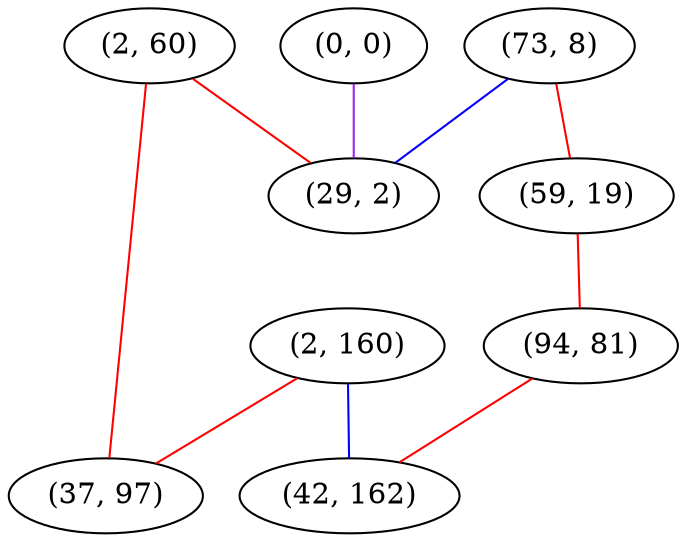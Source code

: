 graph "" {
"(0, 0)";
"(2, 60)";
"(73, 8)";
"(59, 19)";
"(2, 160)";
"(94, 81)";
"(29, 2)";
"(37, 97)";
"(42, 162)";
"(0, 0)" -- "(29, 2)"  [color=purple, key=0, weight=4];
"(2, 60)" -- "(37, 97)"  [color=red, key=0, weight=1];
"(2, 60)" -- "(29, 2)"  [color=red, key=0, weight=1];
"(73, 8)" -- "(29, 2)"  [color=blue, key=0, weight=3];
"(73, 8)" -- "(59, 19)"  [color=red, key=0, weight=1];
"(59, 19)" -- "(94, 81)"  [color=red, key=0, weight=1];
"(2, 160)" -- "(37, 97)"  [color=red, key=0, weight=1];
"(2, 160)" -- "(42, 162)"  [color=blue, key=0, weight=3];
"(94, 81)" -- "(42, 162)"  [color=red, key=0, weight=1];
}
